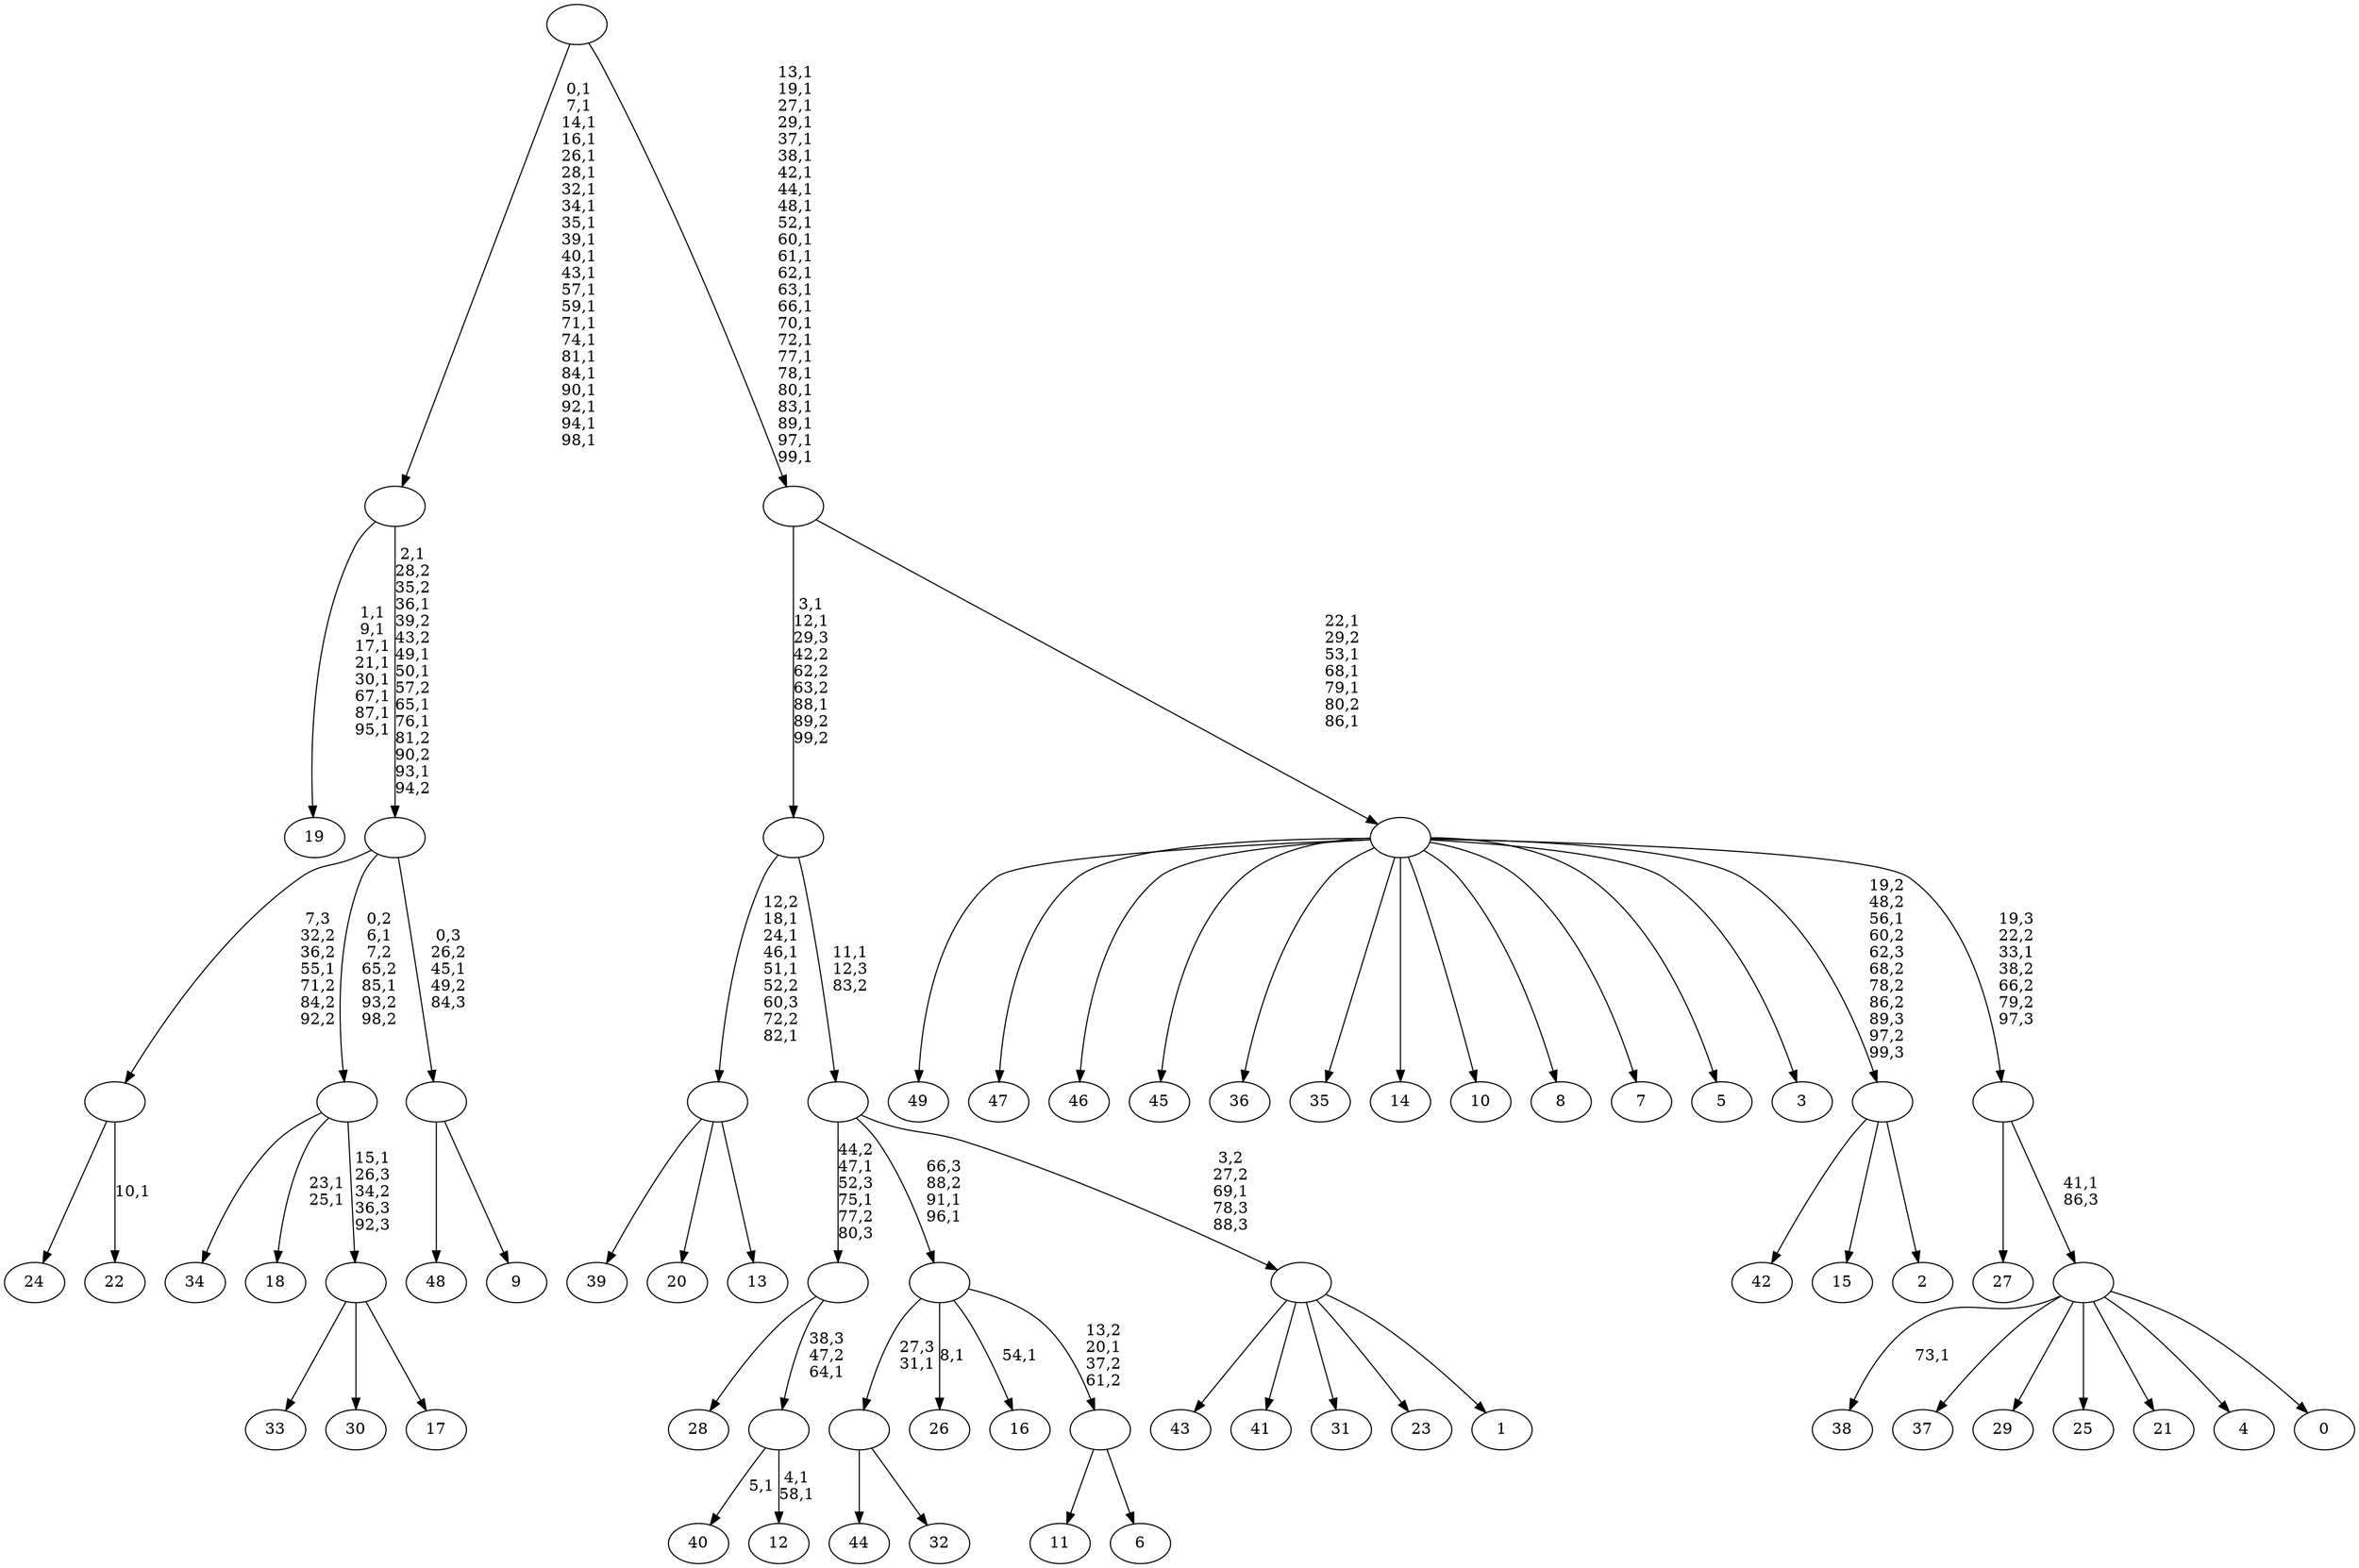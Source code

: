 digraph T {
	150 [label="49"]
	149 [label="48"]
	148 [label="47"]
	147 [label="46"]
	146 [label="45"]
	145 [label="44"]
	144 [label="43"]
	143 [label="42"]
	142 [label="41"]
	141 [label="40"]
	139 [label="39"]
	138 [label="38"]
	136 [label="37"]
	135 [label="36"]
	134 [label="35"]
	133 [label="34"]
	132 [label="33"]
	131 [label="32"]
	130 [label=""]
	129 [label="31"]
	128 [label="30"]
	127 [label="29"]
	126 [label="28"]
	125 [label="27"]
	124 [label="26"]
	122 [label="25"]
	121 [label="24"]
	120 [label="23"]
	119 [label="22"]
	117 [label=""]
	116 [label="21"]
	115 [label="20"]
	114 [label="19"]
	105 [label="18"]
	102 [label="17"]
	101 [label=""]
	100 [label=""]
	98 [label="16"]
	96 [label="15"]
	95 [label="14"]
	94 [label="13"]
	93 [label=""]
	88 [label="12"]
	85 [label=""]
	84 [label=""]
	82 [label="11"]
	81 [label="10"]
	80 [label="9"]
	79 [label=""]
	78 [label=""]
	71 [label=""]
	49 [label="8"]
	48 [label="7"]
	47 [label="6"]
	46 [label=""]
	45 [label=""]
	43 [label="5"]
	42 [label="4"]
	41 [label="3"]
	40 [label="2"]
	39 [label=""]
	38 [label="1"]
	37 [label=""]
	36 [label=""]
	35 [label=""]
	32 [label="0"]
	31 [label=""]
	30 [label=""]
	29 [label=""]
	24 [label=""]
	0 [label=""]
	130 -> 145 [label=""]
	130 -> 131 [label=""]
	117 -> 119 [label="10,1"]
	117 -> 121 [label=""]
	101 -> 132 [label=""]
	101 -> 128 [label=""]
	101 -> 102 [label=""]
	100 -> 105 [label="23,1\n25,1"]
	100 -> 133 [label=""]
	100 -> 101 [label="15,1\n26,3\n34,2\n36,3\n92,3"]
	93 -> 139 [label=""]
	93 -> 115 [label=""]
	93 -> 94 [label=""]
	85 -> 88 [label="4,1\n58,1"]
	85 -> 141 [label="5,1"]
	84 -> 126 [label=""]
	84 -> 85 [label="38,3\n47,2\n64,1"]
	79 -> 149 [label=""]
	79 -> 80 [label=""]
	78 -> 100 [label="0,2\n6,1\n7,2\n65,2\n85,1\n93,2\n98,2"]
	78 -> 117 [label="7,3\n32,2\n36,2\n55,1\n71,2\n84,2\n92,2"]
	78 -> 79 [label="0,3\n26,2\n45,1\n49,2\n84,3"]
	71 -> 78 [label="2,1\n28,2\n35,2\n36,1\n39,2\n43,2\n49,1\n50,1\n57,2\n65,1\n76,1\n81,2\n90,2\n93,1\n94,2"]
	71 -> 114 [label="1,1\n9,1\n17,1\n21,1\n30,1\n67,1\n87,1\n95,1"]
	46 -> 82 [label=""]
	46 -> 47 [label=""]
	45 -> 98 [label="54,1"]
	45 -> 124 [label="8,1"]
	45 -> 130 [label="27,3\n31,1"]
	45 -> 46 [label="13,2\n20,1\n37,2\n61,2"]
	39 -> 143 [label=""]
	39 -> 96 [label=""]
	39 -> 40 [label=""]
	37 -> 144 [label=""]
	37 -> 142 [label=""]
	37 -> 129 [label=""]
	37 -> 120 [label=""]
	37 -> 38 [label=""]
	36 -> 45 [label="66,3\n88,2\n91,1\n96,1"]
	36 -> 84 [label="44,2\n47,1\n52,3\n75,1\n77,2\n80,3"]
	36 -> 37 [label="3,2\n27,2\n69,1\n78,3\n88,3"]
	35 -> 93 [label="12,2\n18,1\n24,1\n46,1\n51,1\n52,2\n60,3\n72,2\n82,1"]
	35 -> 36 [label="11,1\n12,3\n83,2"]
	31 -> 138 [label="73,1"]
	31 -> 136 [label=""]
	31 -> 127 [label=""]
	31 -> 122 [label=""]
	31 -> 116 [label=""]
	31 -> 42 [label=""]
	31 -> 32 [label=""]
	30 -> 125 [label=""]
	30 -> 31 [label="41,1\n86,3"]
	29 -> 150 [label=""]
	29 -> 148 [label=""]
	29 -> 147 [label=""]
	29 -> 146 [label=""]
	29 -> 135 [label=""]
	29 -> 134 [label=""]
	29 -> 95 [label=""]
	29 -> 81 [label=""]
	29 -> 49 [label=""]
	29 -> 48 [label=""]
	29 -> 43 [label=""]
	29 -> 41 [label=""]
	29 -> 39 [label="19,2\n48,2\n56,1\n60,2\n62,3\n68,2\n78,2\n86,2\n89,3\n97,2\n99,3"]
	29 -> 30 [label="19,3\n22,2\n33,1\n38,2\n66,2\n79,2\n97,3"]
	24 -> 29 [label="22,1\n29,2\n53,1\n68,1\n79,1\n80,2\n86,1"]
	24 -> 35 [label="3,1\n12,1\n29,3\n42,2\n62,2\n63,2\n88,1\n89,2\n99,2"]
	0 -> 24 [label="13,1\n19,1\n27,1\n29,1\n37,1\n38,1\n42,1\n44,1\n48,1\n52,1\n60,1\n61,1\n62,1\n63,1\n66,1\n70,1\n72,1\n77,1\n78,1\n80,1\n83,1\n89,1\n97,1\n99,1"]
	0 -> 71 [label="0,1\n7,1\n14,1\n16,1\n26,1\n28,1\n32,1\n34,1\n35,1\n39,1\n40,1\n43,1\n57,1\n59,1\n71,1\n74,1\n81,1\n84,1\n90,1\n92,1\n94,1\n98,1"]
}
